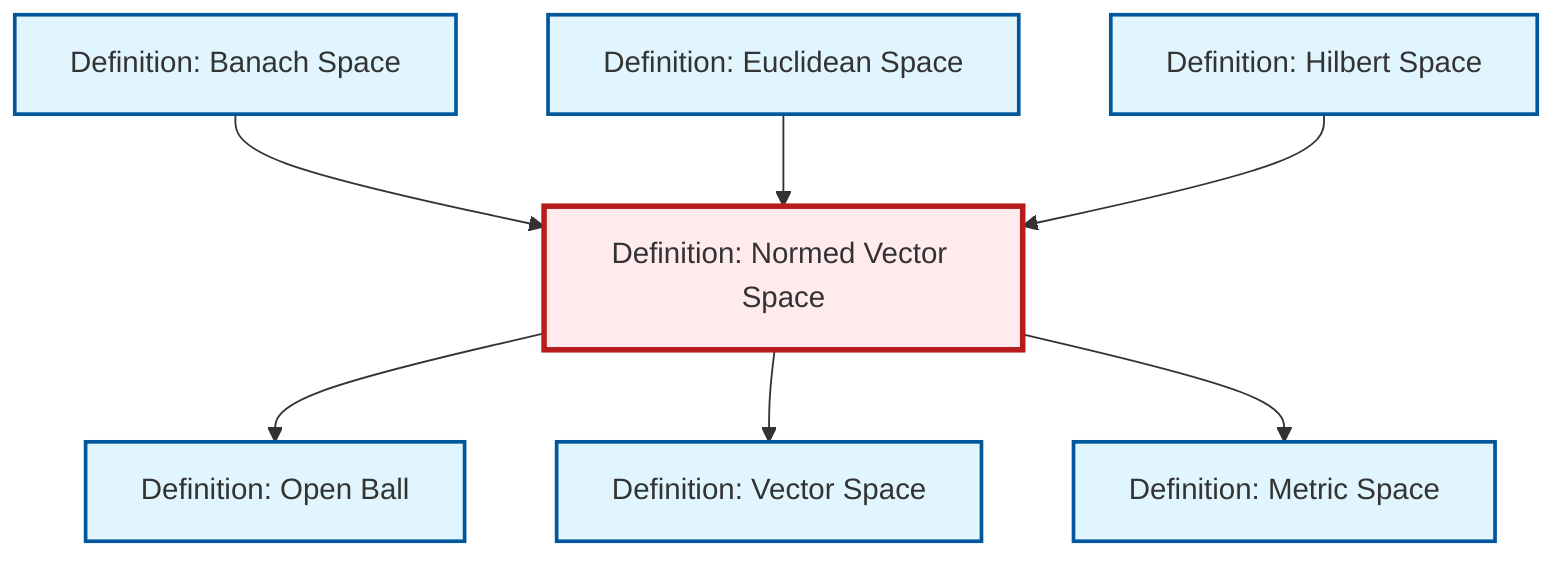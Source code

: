 graph TD
    classDef definition fill:#e1f5fe,stroke:#01579b,stroke-width:2px
    classDef theorem fill:#f3e5f5,stroke:#4a148c,stroke-width:2px
    classDef axiom fill:#fff3e0,stroke:#e65100,stroke-width:2px
    classDef example fill:#e8f5e9,stroke:#1b5e20,stroke-width:2px
    classDef current fill:#ffebee,stroke:#b71c1c,stroke-width:3px
    def-normed-vector-space["Definition: Normed Vector Space"]:::definition
    def-metric-space["Definition: Metric Space"]:::definition
    def-hilbert-space["Definition: Hilbert Space"]:::definition
    def-vector-space["Definition: Vector Space"]:::definition
    def-euclidean-space["Definition: Euclidean Space"]:::definition
    def-open-ball["Definition: Open Ball"]:::definition
    def-banach-space["Definition: Banach Space"]:::definition
    def-normed-vector-space --> def-open-ball
    def-normed-vector-space --> def-vector-space
    def-normed-vector-space --> def-metric-space
    def-banach-space --> def-normed-vector-space
    def-euclidean-space --> def-normed-vector-space
    def-hilbert-space --> def-normed-vector-space
    class def-normed-vector-space current